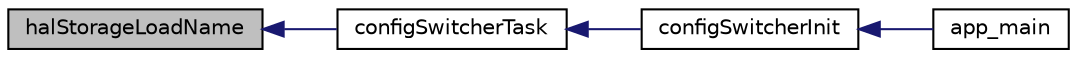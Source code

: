 digraph "halStorageLoadName"
{
  edge [fontname="Helvetica",fontsize="10",labelfontname="Helvetica",labelfontsize="10"];
  node [fontname="Helvetica",fontsize="10",shape=record];
  rankdir="LR";
  Node192 [label="halStorageLoadName",height=0.2,width=0.4,color="black", fillcolor="grey75", style="filled", fontcolor="black"];
  Node192 -> Node193 [dir="back",color="midnightblue",fontsize="10",style="solid",fontname="Helvetica"];
  Node193 [label="configSwitcherTask",height=0.2,width=0.4,color="black", fillcolor="white", style="filled",URL="$config__switcher_8c.html#af5af5079d1982d42e165039e6de7e40a",tooltip="TASK - Config switcher task, internal config reloading. "];
  Node193 -> Node194 [dir="back",color="midnightblue",fontsize="10",style="solid",fontname="Helvetica"];
  Node194 [label="configSwitcherInit",height=0.2,width=0.4,color="black", fillcolor="white", style="filled",URL="$config__switcher_8h.html#aafed047c8d04b814a85239e031cbad7b",tooltip="Initializing the config switching functionality. "];
  Node194 -> Node195 [dir="back",color="midnightblue",fontsize="10",style="solid",fontname="Helvetica"];
  Node195 [label="app_main",height=0.2,width=0.4,color="black", fillcolor="white", style="filled",URL="$flipmouse__fabi__esp32__kbdmouse__main_8c.html#abce06be17fc37d675118a678a8100a36",tooltip="Main task, created by esp-idf. "];
}
